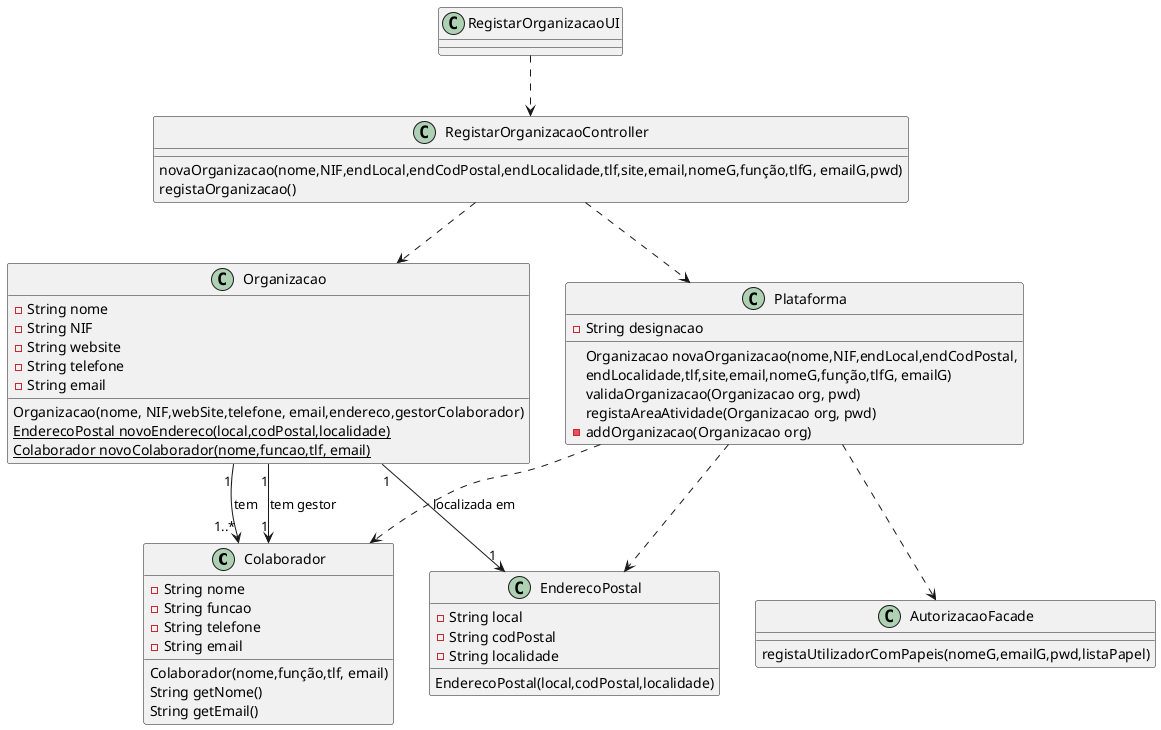 @startuml

class Colaborador {
  -String nome
  -String funcao
  -String telefone
  -String email
  Colaborador(nome,função,tlf, email)
  String getNome()
  String getEmail()
}

class EnderecoPostal {
  -String local
  -String codPostal
  -String localidade
  EnderecoPostal(local,codPostal,localidade)
}

class Organizacao {
  -String nome
  -String NIF
  -String website
  -String telefone
  -String email
  Organizacao(nome, NIF,webSite,telefone, email,endereco,gestorColaborador)
  {static} EnderecoPostal novoEndereco(local,codPostal,localidade)
  {static} Colaborador novoColaborador(nome,funcao,tlf, email)
}

class Plataforma {
  -String designacao
  
  Organizacao novaOrganizacao(nome,NIF,endLocal,endCodPostal,\nendLocalidade,tlf,site,email,nomeG,função,tlfG, emailG)
  validaOrganizacao(Organizacao org, pwd)
  registaAreaAtividade(Organizacao org, pwd) 
  - addOrganizacao(Organizacao org) 
}

class AutorizacaoFacade {
    registaUtilizadorComPapeis(nomeG,emailG,pwd,listaPapel)
}

class RegistarOrganizacaoController {
    novaOrganizacao(nome,NIF,endLocal,endCodPostal,endLocalidade,tlf,site,email,nomeG,função,tlfG, emailG,pwd)
    registaOrganizacao()
}

class RegistarOrganizacaoUI {
}

RegistarOrganizacaoUI ..> RegistarOrganizacaoController
RegistarOrganizacaoController ..> Plataforma
RegistarOrganizacaoController ..> Organizacao
Plataforma ..> Colaborador
Plataforma ..> EnderecoPostal
Plataforma ..> AutorizacaoFacade
Organizacao "1" --> "1..*" Colaborador: tem 
Organizacao "1" --> "1" Colaborador: tem gestor
Organizacao "1" --> "1" EnderecoPostal: localizada em

@enduml

